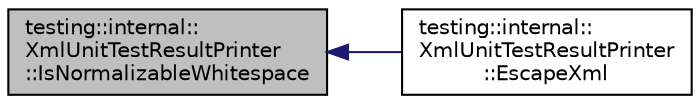digraph "testing::internal::XmlUnitTestResultPrinter::IsNormalizableWhitespace"
{
  edge [fontname="Helvetica",fontsize="10",labelfontname="Helvetica",labelfontsize="10"];
  node [fontname="Helvetica",fontsize="10",shape=record];
  rankdir="LR";
  Node23 [label="testing::internal::\lXmlUnitTestResultPrinter\l::IsNormalizableWhitespace",height=0.2,width=0.4,color="black", fillcolor="grey75", style="filled", fontcolor="black"];
  Node23 -> Node24 [dir="back",color="midnightblue",fontsize="10",style="solid",fontname="Helvetica"];
  Node24 [label="testing::internal::\lXmlUnitTestResultPrinter\l::EscapeXml",height=0.2,width=0.4,color="black", fillcolor="white", style="filled",URL="$d3/dc6/classtesting_1_1internal_1_1_xml_unit_test_result_printer.html#adadf42cf46ade9b26743466ce4b52f36"];
}
